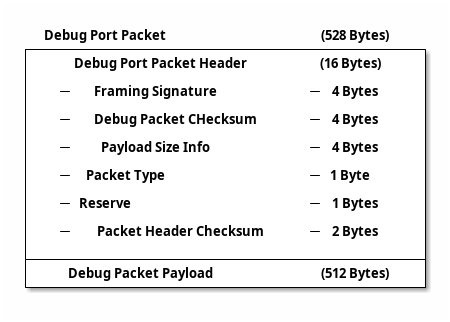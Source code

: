@startditaa -E
Debug Port Packet           (528 Bytes)
+---------------------------------------+
| Debug Port Packet Header  (16 Bytes)  |
| +-----------------------------------+ |
| | -Framing Signature       -4 Bytes | |
| +-----------------------------------+ |
| | -Debug Packet CHecksum   -4 Bytes | |
| +-----------------------------------+ |
| | -Payload Size Info       -4 Bytes | |
| +-----------------------------------+ |
| | -Packet Type             -1 Byte  | |
| +-----------------------------------+ |
| | -Reserve                 -1 Bytes | |
| +-----------------------------------+ |
| | -Packet Header Checksum  -2 Bytes | |
| +-----------------------------------+ |
+---------------------------------------+
| Debug Packet Payload      (512 Bytes) |
+---------------------------------------+
@endditaa
